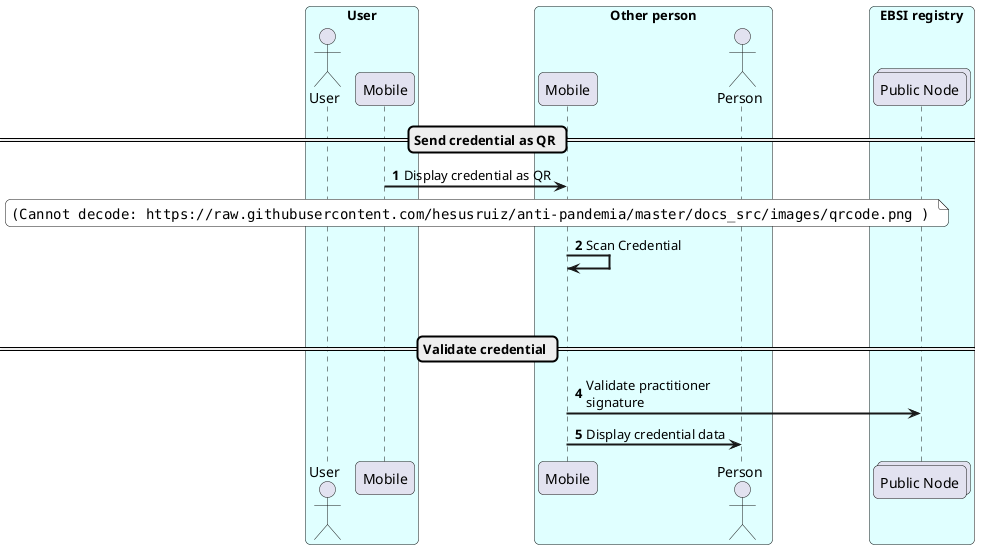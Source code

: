 @startuml display_credential

autonumber
skinparam sequenceArrowThickness 2
skinparam roundcorner 10
skinparam maxmessagesize 150

box "User" #LightCyan
  actor User as U
  participant "Mobile" as MU
end box

box "Other person" #LightCyan
  participant "Mobile" as MP
  actor Person as P
end box

box "EBSI registry" #LightCyan
  Collections "Public Node" as BR
end box

== Send credential as QR ==
MU -> MP: Display credential as QR
note over MU, MP #white
    <img:https://raw.githubusercontent.com/hesusruiz/anti-pandemia/master/docs_src/images/qrcode.png {scale=0.2}> 
end note

MP -> MP: Scan Credential

P -[hidden]> BR: This is hidden and used for separation

== Validate credential ==
MP -> BR: Validate practitioner signature

MP -> P: Display credential data

@enduml